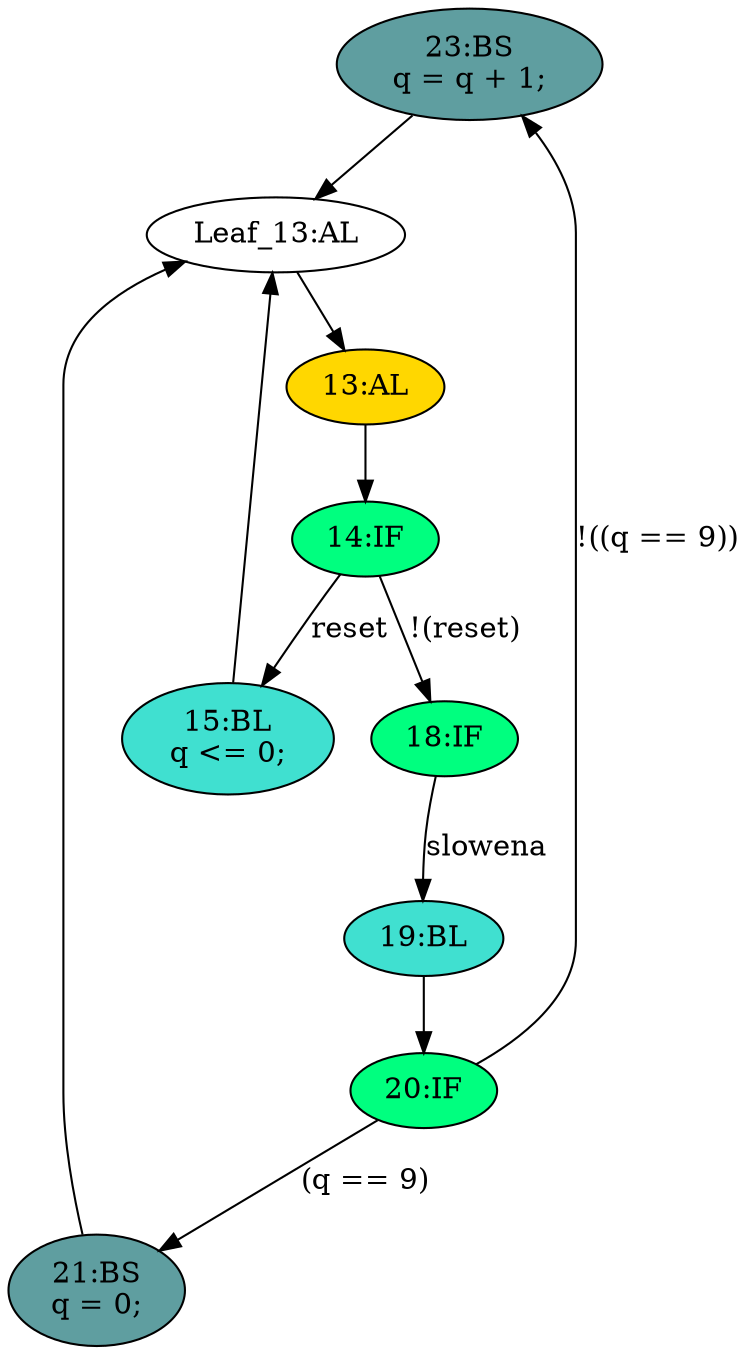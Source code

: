 strict digraph "compose( ,  )" {
	node [label="\N"];
	"23:BS"	[ast="<pyverilog.vparser.ast.BlockingSubstitution object at 0x7f03a37fd6d0>",
		fillcolor=cadetblue,
		label="23:BS
q = q + 1;",
		statements="[<pyverilog.vparser.ast.BlockingSubstitution object at 0x7f03a37fd6d0>]",
		style=filled,
		typ=BlockingSubstitution];
	"Leaf_13:AL"	[def_var="['q']",
		label="Leaf_13:AL"];
	"23:BS" -> "Leaf_13:AL"	[cond="[]",
		lineno=None];
	"19:BL"	[ast="<pyverilog.vparser.ast.Block object at 0x7f03a37e3e10>",
		fillcolor=turquoise,
		label="19:BL",
		statements="[]",
		style=filled,
		typ=Block];
	"20:IF"	[ast="<pyverilog.vparser.ast.IfStatement object at 0x7f03a378ebd0>",
		fillcolor=springgreen,
		label="20:IF",
		statements="[]",
		style=filled,
		typ=IfStatement];
	"19:BL" -> "20:IF"	[cond="[]",
		lineno=None];
	"13:AL"	[ast="<pyverilog.vparser.ast.Always object at 0x7f03a3ab5790>",
		clk_sens=True,
		fillcolor=gold,
		label="13:AL",
		sens="['clk', 'reset']",
		statements="[]",
		style=filled,
		typ=Always,
		use_var="['reset', 'q', 'slowena']"];
	"14:IF"	[ast="<pyverilog.vparser.ast.IfStatement object at 0x7f03a3796810>",
		fillcolor=springgreen,
		label="14:IF",
		statements="[]",
		style=filled,
		typ=IfStatement];
	"13:AL" -> "14:IF"	[cond="[]",
		lineno=None];
	"15:BL"	[ast="<pyverilog.vparser.ast.Block object at 0x7f03a3ab5690>",
		fillcolor=turquoise,
		label="15:BL
q <= 0;",
		statements="[<pyverilog.vparser.ast.NonblockingSubstitution object at 0x7f03a3796750>]",
		style=filled,
		typ=Block];
	"15:BL" -> "Leaf_13:AL"	[cond="[]",
		lineno=None];
	"18:IF"	[ast="<pyverilog.vparser.ast.IfStatement object at 0x7f03a37e34d0>",
		fillcolor=springgreen,
		label="18:IF",
		statements="[]",
		style=filled,
		typ=IfStatement];
	"18:IF" -> "19:BL"	[cond="['slowena']",
		label=slowena,
		lineno=18];
	"14:IF" -> "15:BL"	[cond="['reset']",
		label=reset,
		lineno=14];
	"14:IF" -> "18:IF"	[cond="['reset']",
		label="!(reset)",
		lineno=14];
	"20:IF" -> "23:BS"	[cond="['q']",
		label="!((q == 9))",
		lineno=20];
	"21:BS"	[ast="<pyverilog.vparser.ast.BlockingSubstitution object at 0x7f03a378e4d0>",
		fillcolor=cadetblue,
		label="21:BS
q = 0;",
		statements="[<pyverilog.vparser.ast.BlockingSubstitution object at 0x7f03a378e4d0>]",
		style=filled,
		typ=BlockingSubstitution];
	"20:IF" -> "21:BS"	[cond="['q']",
		label="(q == 9)",
		lineno=20];
	"Leaf_13:AL" -> "13:AL";
	"21:BS" -> "Leaf_13:AL"	[cond="[]",
		lineno=None];
}
